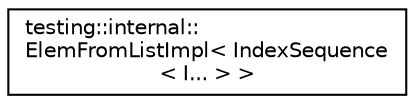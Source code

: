 digraph "Graphical Class Hierarchy"
{
  edge [fontname="Helvetica",fontsize="10",labelfontname="Helvetica",labelfontsize="10"];
  node [fontname="Helvetica",fontsize="10",shape=record];
  rankdir="LR";
  Node0 [label="testing::internal::\lElemFromListImpl\< IndexSequence\l\< I... \> \>",height=0.2,width=0.4,color="black", fillcolor="white", style="filled",URL="$structtesting_1_1internal_1_1ElemFromListImpl_3_01IndexSequence_3_01I_8_8_8_01_4_01_4.html"];
}
